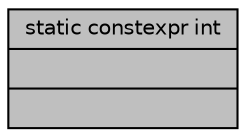 digraph "static constexpr int"
{
 // INTERACTIVE_SVG=YES
  bgcolor="transparent";
  edge [fontname="Helvetica",fontsize="10",labelfontname="Helvetica",labelfontsize="10"];
  node [fontname="Helvetica",fontsize="10",shape=record];
  Node1 [label="{static constexpr int\n||}",height=0.2,width=0.4,color="black", fillcolor="grey75", style="filled", fontcolor="black"];
}
